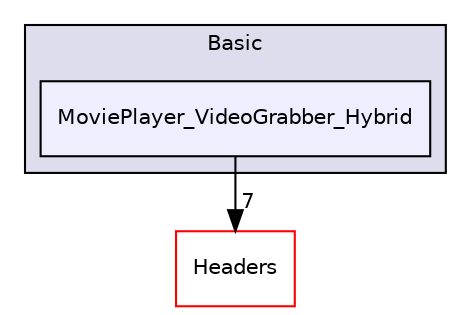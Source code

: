 digraph "MoviePlayer_VideoGrabber_Hybrid" {
  compound=true
  node [ fontsize="10", fontname="Helvetica"];
  edge [ labelfontsize="10", labelfontname="Helvetica"];
  subgraph clusterdir_fff1b91a0428f70ca6ccff656ee7b826 {
    graph [ bgcolor="#ddddee", pencolor="black", label="Basic" fontname="Helvetica", fontsize="10", URL="dir_fff1b91a0428f70ca6ccff656ee7b826.html"]
  dir_840046aaaacffdea250dbc48c95f5f55 [shape=box, label="MoviePlayer_VideoGrabber_Hybrid", style="filled", fillcolor="#eeeeff", pencolor="black", URL="dir_840046aaaacffdea250dbc48c95f5f55.html"];
  }
  dir_3ed09e8ce6640af79318ee4a8db1ede0 [shape=box label="Headers" fillcolor="white" style="filled" color="red" URL="dir_3ed09e8ce6640af79318ee4a8db1ede0.html"];
  dir_840046aaaacffdea250dbc48c95f5f55->dir_3ed09e8ce6640af79318ee4a8db1ede0 [headlabel="7", labeldistance=1.5 headhref="dir_000051_000008.html"];
}
